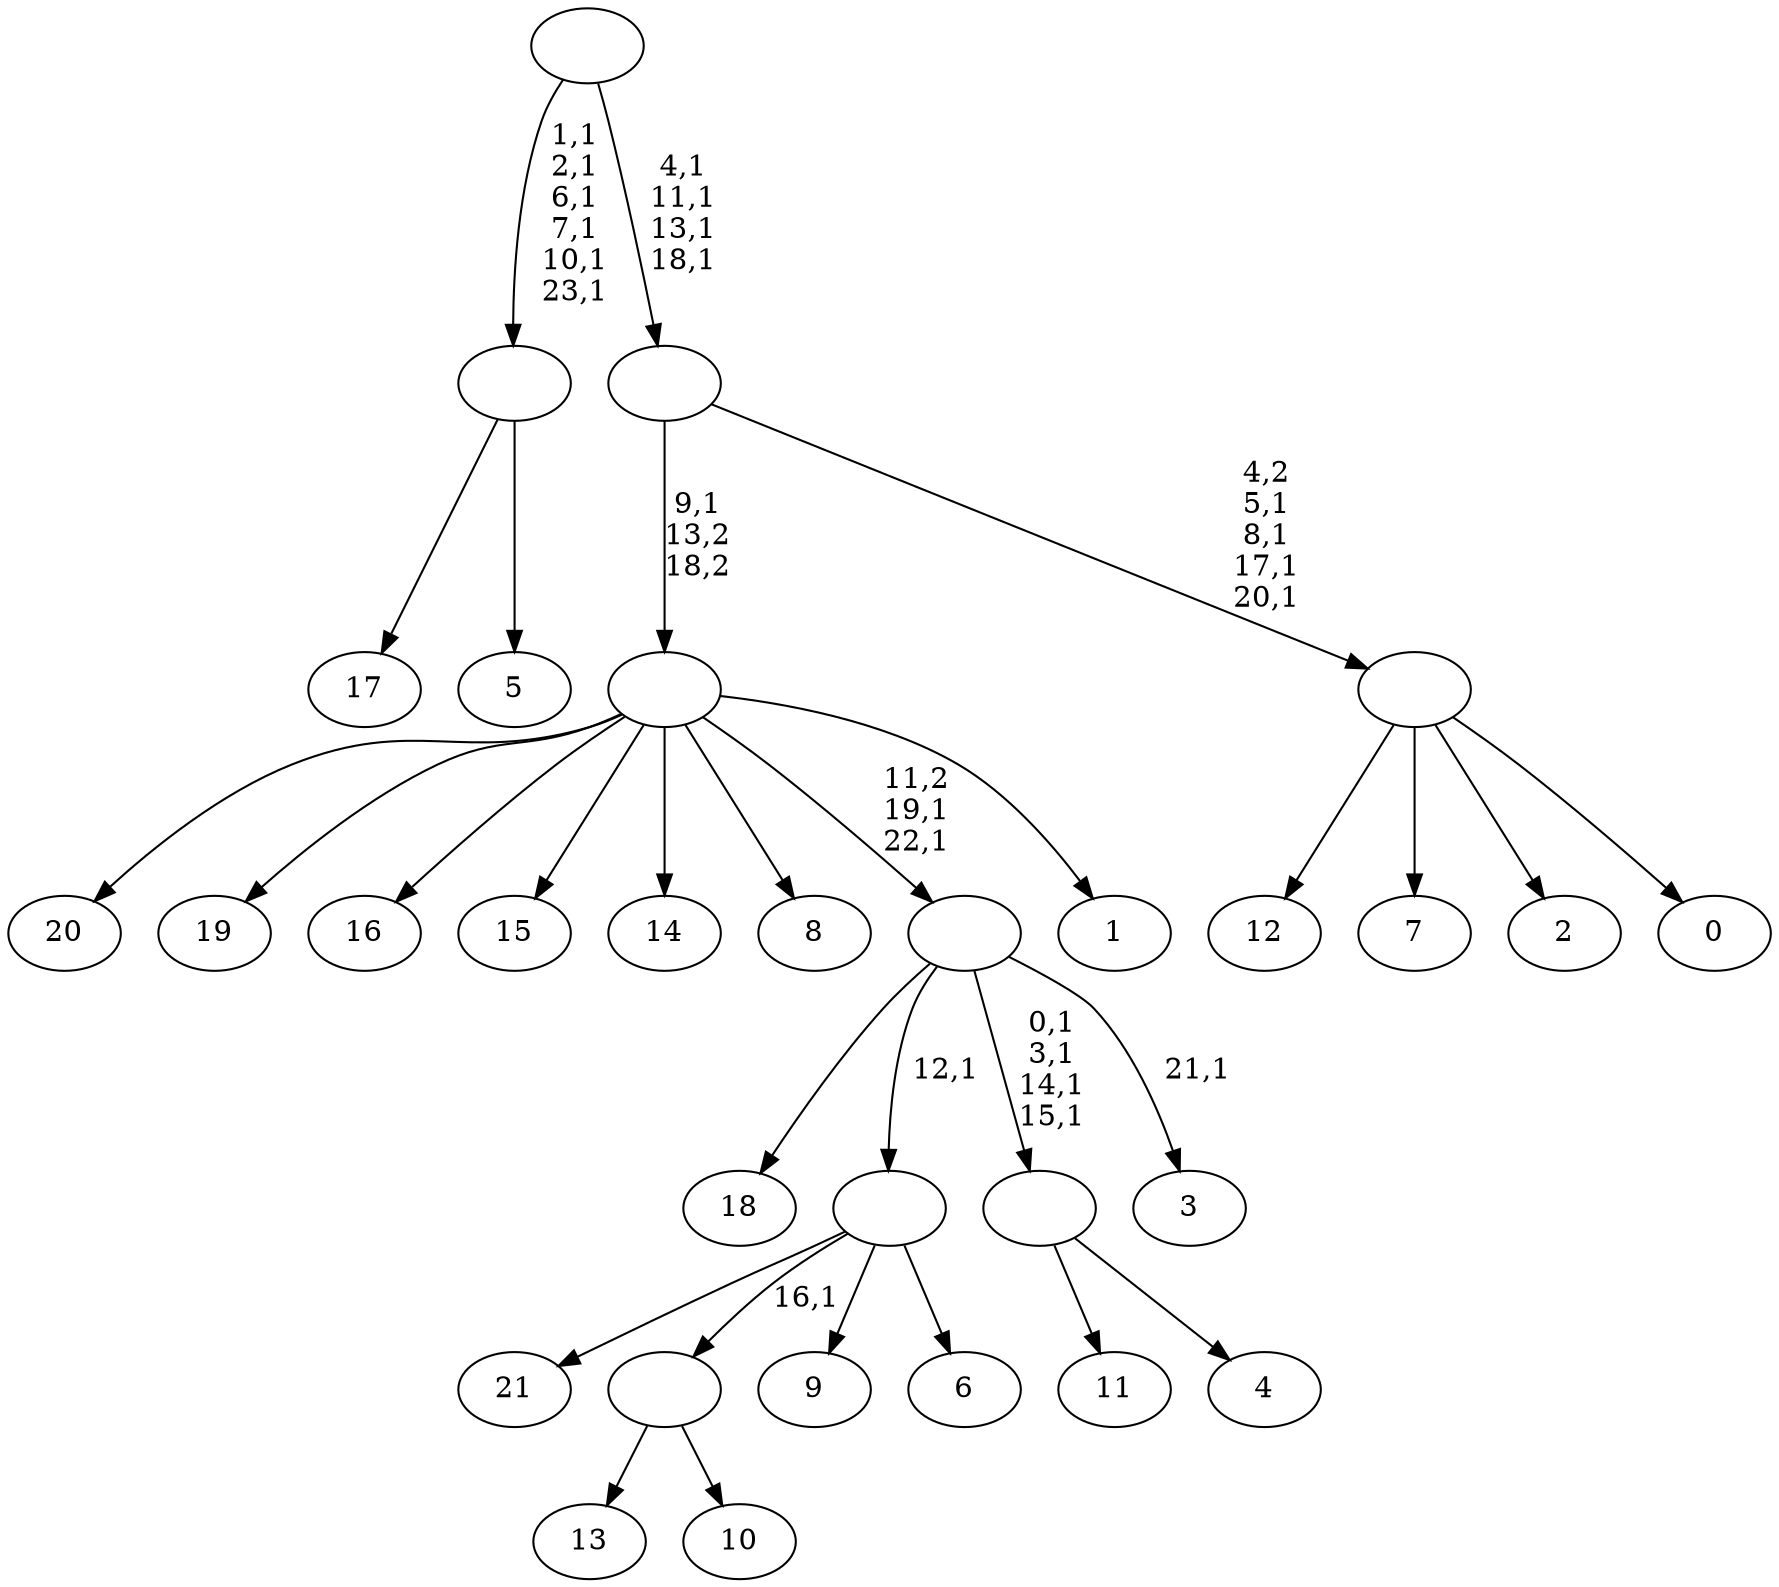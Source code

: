 digraph T {
	46 [label="21"]
	45 [label="20"]
	44 [label="19"]
	43 [label="18"]
	42 [label="17"]
	41 [label="16"]
	40 [label="15"]
	39 [label="14"]
	38 [label="13"]
	37 [label="12"]
	36 [label="11"]
	35 [label="10"]
	34 [label=""]
	33 [label="9"]
	32 [label="8"]
	31 [label="7"]
	30 [label="6"]
	29 [label=""]
	28 [label="5"]
	27 [label=""]
	21 [label="4"]
	20 [label=""]
	16 [label="3"]
	14 [label=""]
	12 [label="2"]
	11 [label="1"]
	10 [label=""]
	9 [label="0"]
	8 [label=""]
	4 [label=""]
	0 [label=""]
	34 -> 38 [label=""]
	34 -> 35 [label=""]
	29 -> 46 [label=""]
	29 -> 34 [label="16,1"]
	29 -> 33 [label=""]
	29 -> 30 [label=""]
	27 -> 42 [label=""]
	27 -> 28 [label=""]
	20 -> 36 [label=""]
	20 -> 21 [label=""]
	14 -> 16 [label="21,1"]
	14 -> 20 [label="0,1\n3,1\n14,1\n15,1"]
	14 -> 43 [label=""]
	14 -> 29 [label="12,1"]
	10 -> 14 [label="11,2\n19,1\n22,1"]
	10 -> 45 [label=""]
	10 -> 44 [label=""]
	10 -> 41 [label=""]
	10 -> 40 [label=""]
	10 -> 39 [label=""]
	10 -> 32 [label=""]
	10 -> 11 [label=""]
	8 -> 37 [label=""]
	8 -> 31 [label=""]
	8 -> 12 [label=""]
	8 -> 9 [label=""]
	4 -> 8 [label="4,2\n5,1\n8,1\n17,1\n20,1"]
	4 -> 10 [label="9,1\n13,2\n18,2"]
	0 -> 4 [label="4,1\n11,1\n13,1\n18,1"]
	0 -> 27 [label="1,1\n2,1\n6,1\n7,1\n10,1\n23,1"]
}
